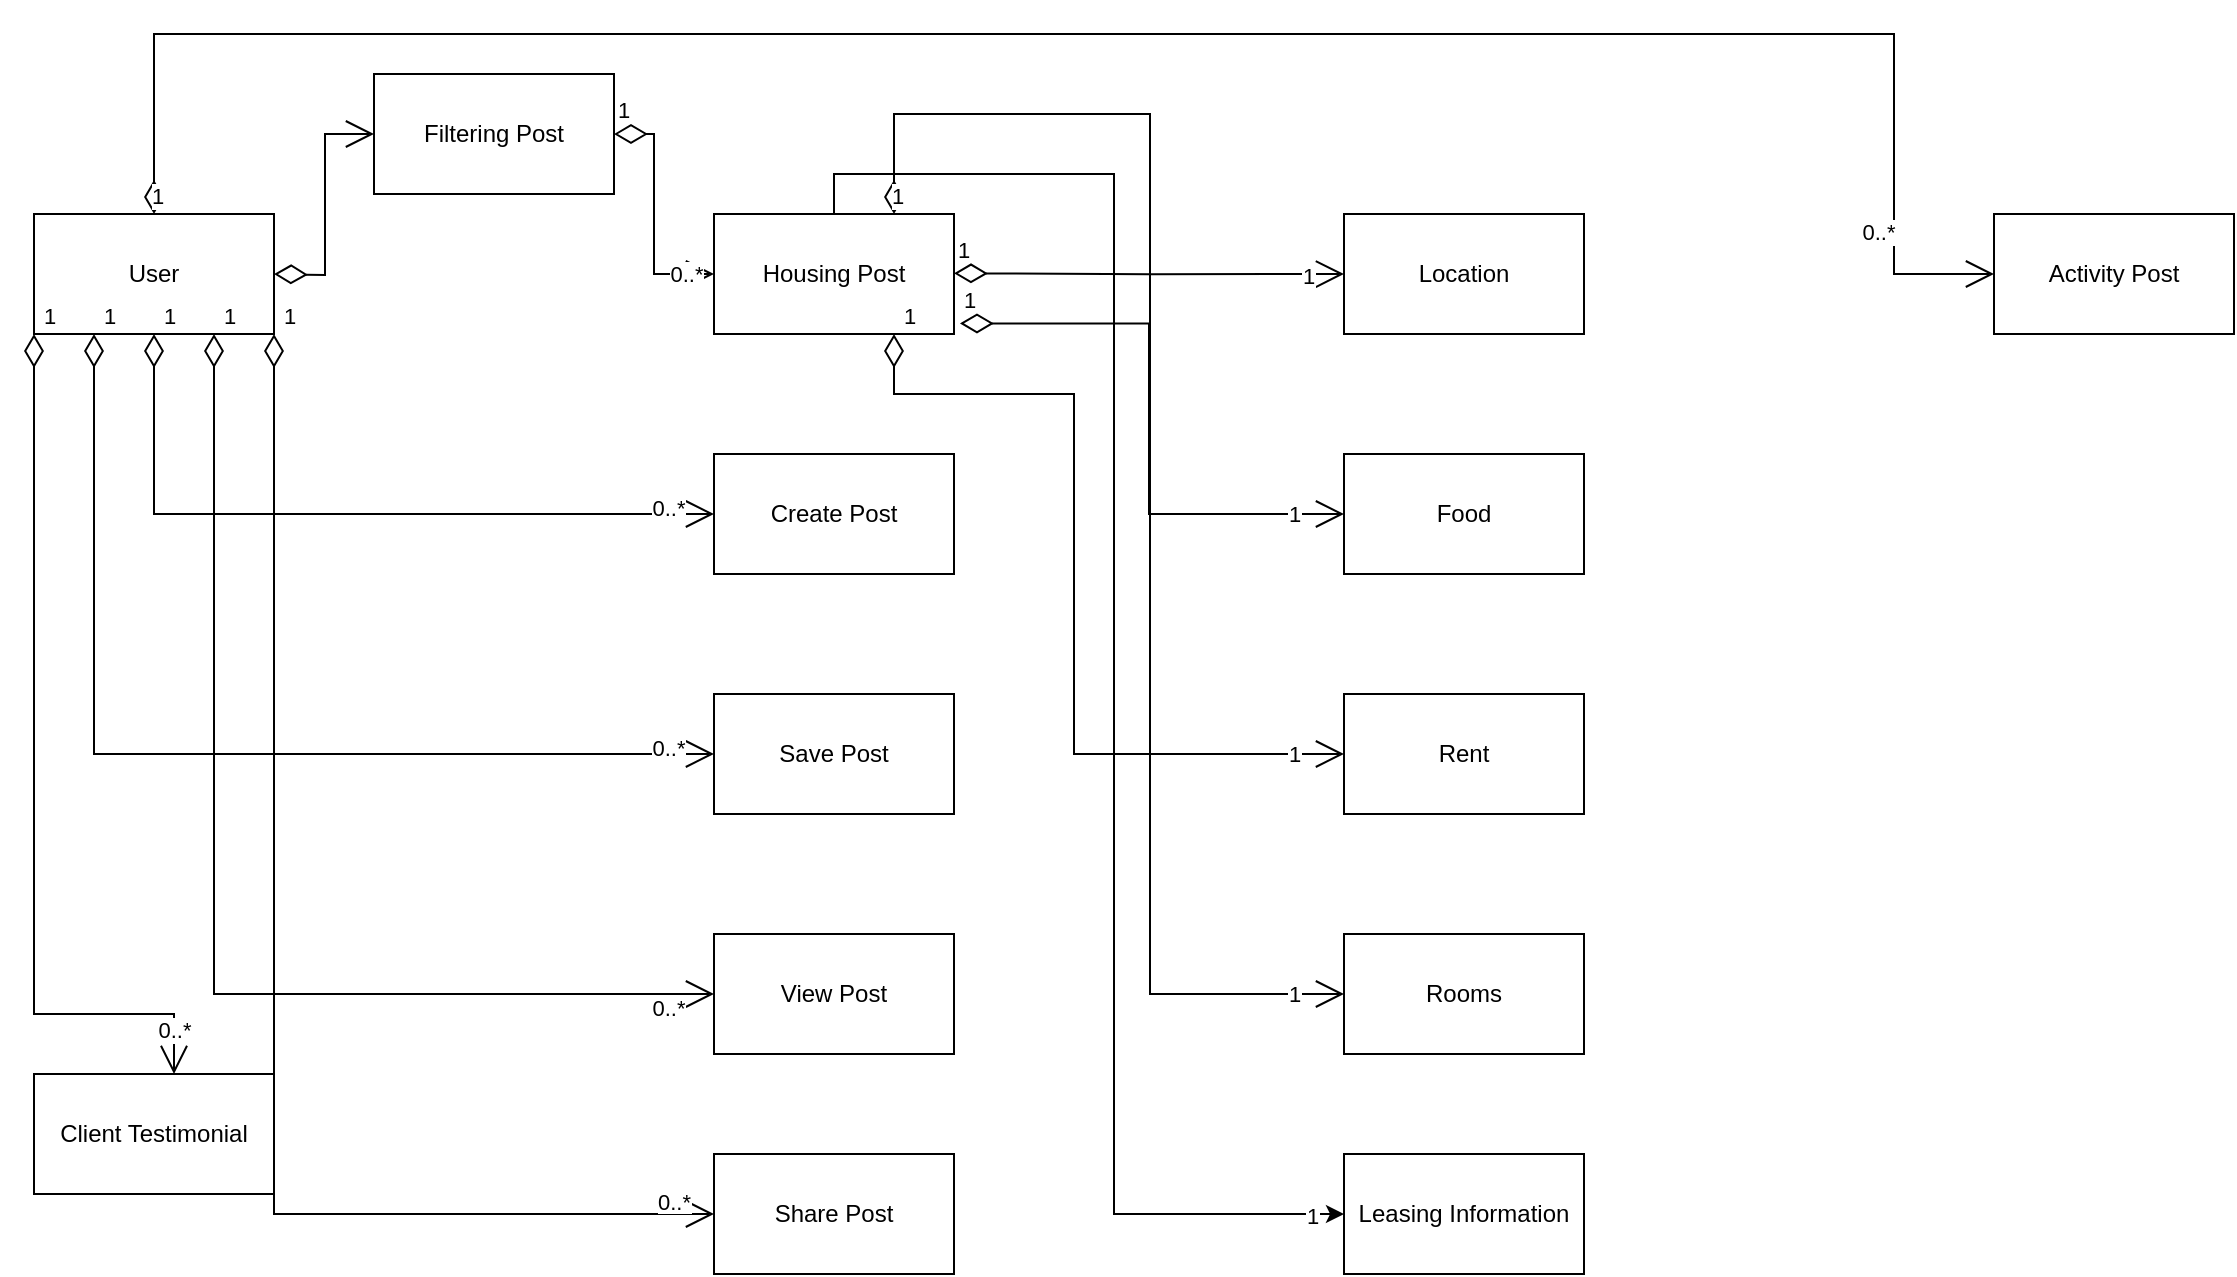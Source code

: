 <mxfile version="22.1.1" type="device">
  <diagram name="Page-1" id="wiuLfSQL58CLjWavvsyT">
    <mxGraphModel dx="1600" dy="836" grid="1" gridSize="10" guides="1" tooltips="1" connect="1" arrows="1" fold="1" page="1" pageScale="1" pageWidth="850" pageHeight="1100" math="0" shadow="0">
      <root>
        <mxCell id="0" />
        <mxCell id="1" parent="0" />
        <mxCell id="0h2-7r-LnfXm9iF94HWw-1" value="User" style="rounded=0;whiteSpace=wrap;html=1;" vertex="1" parent="1">
          <mxGeometry x="150" y="180" width="120" height="60" as="geometry" />
        </mxCell>
        <mxCell id="0h2-7r-LnfXm9iF94HWw-90" style="edgeStyle=orthogonalEdgeStyle;rounded=0;orthogonalLoop=1;jettySize=auto;html=1;exitX=0.5;exitY=0;exitDx=0;exitDy=0;entryX=0;entryY=0.5;entryDx=0;entryDy=0;" edge="1" parent="1" source="0h2-7r-LnfXm9iF94HWw-2" target="0h2-7r-LnfXm9iF94HWw-77">
          <mxGeometry relative="1" as="geometry">
            <Array as="points">
              <mxPoint x="550" y="160" />
              <mxPoint x="690" y="160" />
              <mxPoint x="690" y="680" />
            </Array>
          </mxGeometry>
        </mxCell>
        <mxCell id="0h2-7r-LnfXm9iF94HWw-91" value="1" style="edgeLabel;html=1;align=center;verticalAlign=middle;resizable=0;points=[];" vertex="1" connectable="0" parent="0h2-7r-LnfXm9iF94HWw-90">
          <mxGeometry x="0.96" y="-1" relative="1" as="geometry">
            <mxPoint as="offset" />
          </mxGeometry>
        </mxCell>
        <mxCell id="0h2-7r-LnfXm9iF94HWw-2" value="Housing Post" style="rounded=0;whiteSpace=wrap;html=1;" vertex="1" parent="1">
          <mxGeometry x="490" y="180" width="120" height="60" as="geometry" />
        </mxCell>
        <mxCell id="0h2-7r-LnfXm9iF94HWw-3" value="Activity Post" style="rounded=0;whiteSpace=wrap;html=1;" vertex="1" parent="1">
          <mxGeometry x="1130" y="180" width="120" height="60" as="geometry" />
        </mxCell>
        <mxCell id="0h2-7r-LnfXm9iF94HWw-7" value="Save Post" style="rounded=0;whiteSpace=wrap;html=1;" vertex="1" parent="1">
          <mxGeometry x="490" y="420" width="120" height="60" as="geometry" />
        </mxCell>
        <mxCell id="0h2-7r-LnfXm9iF94HWw-10" value="Client Testimonial" style="rounded=0;whiteSpace=wrap;html=1;" vertex="1" parent="1">
          <mxGeometry x="150" y="610" width="120" height="60" as="geometry" />
        </mxCell>
        <mxCell id="0h2-7r-LnfXm9iF94HWw-15" value="Location" style="rounded=0;whiteSpace=wrap;html=1;" vertex="1" parent="1">
          <mxGeometry x="805" y="180" width="120" height="60" as="geometry" />
        </mxCell>
        <mxCell id="0h2-7r-LnfXm9iF94HWw-17" value="Food" style="rounded=0;whiteSpace=wrap;html=1;" vertex="1" parent="1">
          <mxGeometry x="805" y="300" width="120" height="60" as="geometry" />
        </mxCell>
        <mxCell id="0h2-7r-LnfXm9iF94HWw-18" value="Rent" style="rounded=0;whiteSpace=wrap;html=1;" vertex="1" parent="1">
          <mxGeometry x="805" y="420" width="120" height="60" as="geometry" />
        </mxCell>
        <mxCell id="0h2-7r-LnfXm9iF94HWw-21" value="Share Post" style="rounded=0;whiteSpace=wrap;html=1;" vertex="1" parent="1">
          <mxGeometry x="490" y="650" width="120" height="60" as="geometry" />
        </mxCell>
        <mxCell id="0h2-7r-LnfXm9iF94HWw-26" value="Rooms" style="rounded=0;whiteSpace=wrap;html=1;" vertex="1" parent="1">
          <mxGeometry x="805" y="540" width="120" height="60" as="geometry" />
        </mxCell>
        <mxCell id="0h2-7r-LnfXm9iF94HWw-35" value="Create Post" style="rounded=0;whiteSpace=wrap;html=1;" vertex="1" parent="1">
          <mxGeometry x="490" y="300" width="120" height="60" as="geometry" />
        </mxCell>
        <mxCell id="0h2-7r-LnfXm9iF94HWw-36" value="View Post" style="rounded=0;whiteSpace=wrap;html=1;" vertex="1" parent="1">
          <mxGeometry x="490" y="540" width="120" height="60" as="geometry" />
        </mxCell>
        <mxCell id="0h2-7r-LnfXm9iF94HWw-52" value="1" style="endArrow=open;html=1;endSize=12;startArrow=diamondThin;startSize=14;startFill=0;edgeStyle=orthogonalEdgeStyle;align=left;verticalAlign=bottom;rounded=0;entryX=0;entryY=0.5;entryDx=0;entryDy=0;" edge="1" parent="1" source="0h2-7r-LnfXm9iF94HWw-34">
          <mxGeometry x="-1" y="3" relative="1" as="geometry">
            <mxPoint x="270" y="210" as="sourcePoint" />
            <mxPoint x="490" y="210" as="targetPoint" />
            <Array as="points">
              <mxPoint x="460" y="140" />
              <mxPoint x="460" y="210" />
            </Array>
          </mxGeometry>
        </mxCell>
        <mxCell id="0h2-7r-LnfXm9iF94HWw-53" value="0..*" style="edgeLabel;html=1;align=center;verticalAlign=middle;resizable=0;points=[];" vertex="1" connectable="0" parent="0h2-7r-LnfXm9iF94HWw-52">
          <mxGeometry x="0.876" y="-1" relative="1" as="geometry">
            <mxPoint x="-7" y="-1" as="offset" />
          </mxGeometry>
        </mxCell>
        <mxCell id="0h2-7r-LnfXm9iF94HWw-58" value="1" style="endArrow=open;html=1;endSize=12;startArrow=diamondThin;startSize=14;startFill=0;edgeStyle=orthogonalEdgeStyle;align=left;verticalAlign=bottom;rounded=0;entryX=0;entryY=0.5;entryDx=0;entryDy=0;exitX=0.5;exitY=1;exitDx=0;exitDy=0;" edge="1" parent="1" source="0h2-7r-LnfXm9iF94HWw-1" target="0h2-7r-LnfXm9iF94HWw-35">
          <mxGeometry x="-1" y="3" relative="1" as="geometry">
            <mxPoint x="210" y="280" as="sourcePoint" />
            <mxPoint x="370" y="280" as="targetPoint" />
          </mxGeometry>
        </mxCell>
        <mxCell id="0h2-7r-LnfXm9iF94HWw-60" value="1" style="endArrow=open;html=1;endSize=12;startArrow=diamondThin;startSize=14;startFill=0;edgeStyle=orthogonalEdgeStyle;align=left;verticalAlign=bottom;rounded=0;entryX=0;entryY=0.5;entryDx=0;entryDy=0;exitX=0.25;exitY=1;exitDx=0;exitDy=0;" edge="1" parent="1" source="0h2-7r-LnfXm9iF94HWw-1" target="0h2-7r-LnfXm9iF94HWw-7">
          <mxGeometry x="-1" y="3" relative="1" as="geometry">
            <mxPoint x="200" y="420" as="sourcePoint" />
            <mxPoint x="360" y="420" as="targetPoint" />
          </mxGeometry>
        </mxCell>
        <mxCell id="0h2-7r-LnfXm9iF94HWw-61" value="1" style="endArrow=open;html=1;endSize=12;startArrow=diamondThin;startSize=14;startFill=0;edgeStyle=orthogonalEdgeStyle;align=left;verticalAlign=bottom;rounded=0;exitX=0.75;exitY=1;exitDx=0;exitDy=0;entryX=0;entryY=0.5;entryDx=0;entryDy=0;" edge="1" parent="1" source="0h2-7r-LnfXm9iF94HWw-1" target="0h2-7r-LnfXm9iF94HWw-36">
          <mxGeometry x="-1" y="3" relative="1" as="geometry">
            <mxPoint x="190" y="250" as="sourcePoint" />
            <mxPoint x="480" y="530" as="targetPoint" />
          </mxGeometry>
        </mxCell>
        <mxCell id="0h2-7r-LnfXm9iF94HWw-62" value="0..*" style="edgeLabel;html=1;align=center;verticalAlign=middle;resizable=0;points=[];" vertex="1" connectable="0" parent="1">
          <mxGeometry x="489.999" y="280" as="geometry">
            <mxPoint x="-23" y="47" as="offset" />
          </mxGeometry>
        </mxCell>
        <mxCell id="0h2-7r-LnfXm9iF94HWw-63" value="0..*" style="edgeLabel;html=1;align=center;verticalAlign=middle;resizable=0;points=[];" vertex="1" connectable="0" parent="1">
          <mxGeometry x="489.999" y="400" as="geometry">
            <mxPoint x="-23" y="47" as="offset" />
          </mxGeometry>
        </mxCell>
        <mxCell id="0h2-7r-LnfXm9iF94HWw-64" value="0..*" style="edgeLabel;html=1;align=center;verticalAlign=middle;resizable=0;points=[];" vertex="1" connectable="0" parent="1">
          <mxGeometry x="489.999" y="530" as="geometry">
            <mxPoint x="-23" y="47" as="offset" />
          </mxGeometry>
        </mxCell>
        <mxCell id="0h2-7r-LnfXm9iF94HWw-65" value="1" style="endArrow=open;html=1;endSize=12;startArrow=diamondThin;startSize=14;startFill=0;edgeStyle=orthogonalEdgeStyle;align=left;verticalAlign=bottom;rounded=0;exitX=0.5;exitY=0;exitDx=0;exitDy=0;" edge="1" parent="1" source="0h2-7r-LnfXm9iF94HWw-1" target="0h2-7r-LnfXm9iF94HWw-3">
          <mxGeometry x="-1" y="3" relative="1" as="geometry">
            <mxPoint x="450" y="180.0" as="sourcePoint" />
            <mxPoint x="650" y="120" as="targetPoint" />
            <Array as="points">
              <mxPoint x="210" y="90" />
              <mxPoint x="1080" y="90" />
            </Array>
          </mxGeometry>
        </mxCell>
        <mxCell id="0h2-7r-LnfXm9iF94HWw-66" value="0..*" style="edgeLabel;html=1;align=center;verticalAlign=middle;resizable=0;points=[];" vertex="1" connectable="0" parent="0h2-7r-LnfXm9iF94HWw-65">
          <mxGeometry x="0.876" y="-1" relative="1" as="geometry">
            <mxPoint x="-7" y="-1" as="offset" />
          </mxGeometry>
        </mxCell>
        <mxCell id="0h2-7r-LnfXm9iF94HWw-71" value="1" style="endArrow=open;html=1;endSize=12;startArrow=diamondThin;startSize=14;startFill=0;edgeStyle=orthogonalEdgeStyle;align=left;verticalAlign=bottom;rounded=0;entryX=0;entryY=0.5;entryDx=0;entryDy=0;" edge="1" parent="1" target="0h2-7r-LnfXm9iF94HWw-15">
          <mxGeometry x="-1" y="3" relative="1" as="geometry">
            <mxPoint x="610" y="209.63" as="sourcePoint" />
            <mxPoint x="760" y="210" as="targetPoint" />
          </mxGeometry>
        </mxCell>
        <mxCell id="0h2-7r-LnfXm9iF94HWw-89" value="1" style="edgeLabel;html=1;align=center;verticalAlign=middle;resizable=0;points=[];" vertex="1" connectable="0" parent="0h2-7r-LnfXm9iF94HWw-71">
          <mxGeometry x="0.827" y="-1" relative="1" as="geometry">
            <mxPoint x="-1" as="offset" />
          </mxGeometry>
        </mxCell>
        <mxCell id="0h2-7r-LnfXm9iF94HWw-73" value="1" style="endArrow=open;html=1;endSize=12;startArrow=diamondThin;startSize=14;startFill=0;edgeStyle=orthogonalEdgeStyle;align=left;verticalAlign=bottom;rounded=0;exitX=0;exitY=1;exitDx=0;exitDy=0;" edge="1" parent="1" source="0h2-7r-LnfXm9iF94HWw-1">
          <mxGeometry x="-1" y="3" relative="1" as="geometry">
            <mxPoint x="160" y="265" as="sourcePoint" />
            <mxPoint x="220" y="610" as="targetPoint" />
            <Array as="points">
              <mxPoint x="150" y="580" />
              <mxPoint x="220" y="580" />
            </Array>
          </mxGeometry>
        </mxCell>
        <mxCell id="0h2-7r-LnfXm9iF94HWw-74" value="0..*" style="edgeLabel;html=1;align=center;verticalAlign=middle;resizable=0;points=[];" vertex="1" connectable="0" parent="0h2-7r-LnfXm9iF94HWw-73">
          <mxGeometry x="0.9" relative="1" as="geometry">
            <mxPoint as="offset" />
          </mxGeometry>
        </mxCell>
        <mxCell id="0h2-7r-LnfXm9iF94HWw-75" value="1" style="endArrow=open;html=1;endSize=12;startArrow=diamondThin;startSize=14;startFill=0;edgeStyle=orthogonalEdgeStyle;align=left;verticalAlign=bottom;rounded=0;exitX=1;exitY=1;exitDx=0;exitDy=0;entryX=0;entryY=0.5;entryDx=0;entryDy=0;" edge="1" parent="1" source="0h2-7r-LnfXm9iF94HWw-1" target="0h2-7r-LnfXm9iF94HWw-21">
          <mxGeometry x="-1" y="3" relative="1" as="geometry">
            <mxPoint x="260" y="251" as="sourcePoint" />
            <mxPoint x="460" y="690" as="targetPoint" />
            <Array as="points">
              <mxPoint x="270" y="680" />
            </Array>
          </mxGeometry>
        </mxCell>
        <mxCell id="0h2-7r-LnfXm9iF94HWw-76" value="&lt;span style=&quot;color: rgb(0, 0, 0); font-family: Helvetica; font-size: 11px; font-style: normal; font-variant-ligatures: normal; font-variant-caps: normal; font-weight: 400; letter-spacing: normal; orphans: 2; text-align: center; text-indent: 0px; text-transform: none; widows: 2; word-spacing: 0px; -webkit-text-stroke-width: 0px; background-color: rgb(255, 255, 255); text-decoration-thickness: initial; text-decoration-style: initial; text-decoration-color: initial; float: none; display: inline !important;&quot;&gt;0..*&lt;/span&gt;" style="text;whiteSpace=wrap;html=1;" vertex="1" parent="1">
          <mxGeometry x="460" y="660" width="50" height="40" as="geometry" />
        </mxCell>
        <mxCell id="0h2-7r-LnfXm9iF94HWw-77" value="Leasing Information" style="rounded=0;whiteSpace=wrap;html=1;" vertex="1" parent="1">
          <mxGeometry x="805" y="650" width="120" height="60" as="geometry" />
        </mxCell>
        <mxCell id="0h2-7r-LnfXm9iF94HWw-78" value="1" style="endArrow=open;html=1;endSize=12;startArrow=diamondThin;startSize=14;startFill=0;edgeStyle=orthogonalEdgeStyle;align=left;verticalAlign=bottom;rounded=0;entryX=0;entryY=0.5;entryDx=0;entryDy=0;exitX=1.025;exitY=0.912;exitDx=0;exitDy=0;exitPerimeter=0;" edge="1" parent="1" source="0h2-7r-LnfXm9iF94HWw-2" target="0h2-7r-LnfXm9iF94HWw-17">
          <mxGeometry x="-1" y="3" relative="1" as="geometry">
            <mxPoint x="620" y="219.63" as="sourcePoint" />
            <mxPoint x="770" y="220" as="targetPoint" />
          </mxGeometry>
        </mxCell>
        <mxCell id="0h2-7r-LnfXm9iF94HWw-79" value="1" style="edgeLabel;html=1;align=center;verticalAlign=middle;resizable=0;points=[];" vertex="1" connectable="0" parent="0h2-7r-LnfXm9iF94HWw-78">
          <mxGeometry x="0.876" y="-1" relative="1" as="geometry">
            <mxPoint x="-7" y="-1" as="offset" />
          </mxGeometry>
        </mxCell>
        <mxCell id="0h2-7r-LnfXm9iF94HWw-80" value="1" style="endArrow=open;html=1;endSize=12;startArrow=diamondThin;startSize=14;startFill=0;edgeStyle=orthogonalEdgeStyle;align=left;verticalAlign=bottom;rounded=0;entryX=0;entryY=0.5;entryDx=0;entryDy=0;exitX=0.75;exitY=1;exitDx=0;exitDy=0;" edge="1" parent="1" source="0h2-7r-LnfXm9iF94HWw-2" target="0h2-7r-LnfXm9iF94HWw-18">
          <mxGeometry x="-1" y="3" relative="1" as="geometry">
            <mxPoint x="560" y="275" as="sourcePoint" />
            <mxPoint x="707" y="370" as="targetPoint" />
            <Array as="points">
              <mxPoint x="580" y="270" />
              <mxPoint x="670" y="270" />
              <mxPoint x="670" y="450" />
            </Array>
          </mxGeometry>
        </mxCell>
        <mxCell id="0h2-7r-LnfXm9iF94HWw-81" value="1" style="edgeLabel;html=1;align=center;verticalAlign=middle;resizable=0;points=[];" vertex="1" connectable="0" parent="0h2-7r-LnfXm9iF94HWw-80">
          <mxGeometry x="0.876" y="-1" relative="1" as="geometry">
            <mxPoint x="2" y="-1" as="offset" />
          </mxGeometry>
        </mxCell>
        <mxCell id="0h2-7r-LnfXm9iF94HWw-87" value="1" style="endArrow=open;html=1;endSize=12;startArrow=diamondThin;startSize=14;startFill=0;edgeStyle=orthogonalEdgeStyle;align=left;verticalAlign=bottom;rounded=0;exitX=0.75;exitY=0;exitDx=0;exitDy=0;entryX=0;entryY=0.5;entryDx=0;entryDy=0;" edge="1" parent="1" source="0h2-7r-LnfXm9iF94HWw-2" target="0h2-7r-LnfXm9iF94HWw-26">
          <mxGeometry x="-1" y="3" relative="1" as="geometry">
            <mxPoint x="550" y="150" as="sourcePoint" />
            <mxPoint x="710" y="571.538" as="targetPoint" />
            <Array as="points">
              <mxPoint x="580" y="130" />
              <mxPoint x="708" y="130" />
              <mxPoint x="708" y="570" />
            </Array>
          </mxGeometry>
        </mxCell>
        <mxCell id="0h2-7r-LnfXm9iF94HWw-88" value="1" style="edgeLabel;html=1;align=center;verticalAlign=middle;resizable=0;points=[];" vertex="1" connectable="0" parent="0h2-7r-LnfXm9iF94HWw-87">
          <mxGeometry x="0.962" y="2" relative="1" as="geometry">
            <mxPoint x="-12" y="2" as="offset" />
          </mxGeometry>
        </mxCell>
        <mxCell id="0h2-7r-LnfXm9iF94HWw-92" value="" style="endArrow=open;html=1;endSize=12;startArrow=diamondThin;startSize=14;startFill=0;edgeStyle=orthogonalEdgeStyle;align=left;verticalAlign=bottom;rounded=0;entryX=0;entryY=0.5;entryDx=0;entryDy=0;" edge="1" parent="1" target="0h2-7r-LnfXm9iF94HWw-34">
          <mxGeometry x="-1" y="3" relative="1" as="geometry">
            <mxPoint x="270" y="210" as="sourcePoint" />
            <mxPoint x="490" y="210" as="targetPoint" />
          </mxGeometry>
        </mxCell>
        <mxCell id="0h2-7r-LnfXm9iF94HWw-34" value="Filtering Post" style="rounded=0;whiteSpace=wrap;html=1;" vertex="1" parent="1">
          <mxGeometry x="320" y="110" width="120" height="60" as="geometry" />
        </mxCell>
      </root>
    </mxGraphModel>
  </diagram>
</mxfile>
